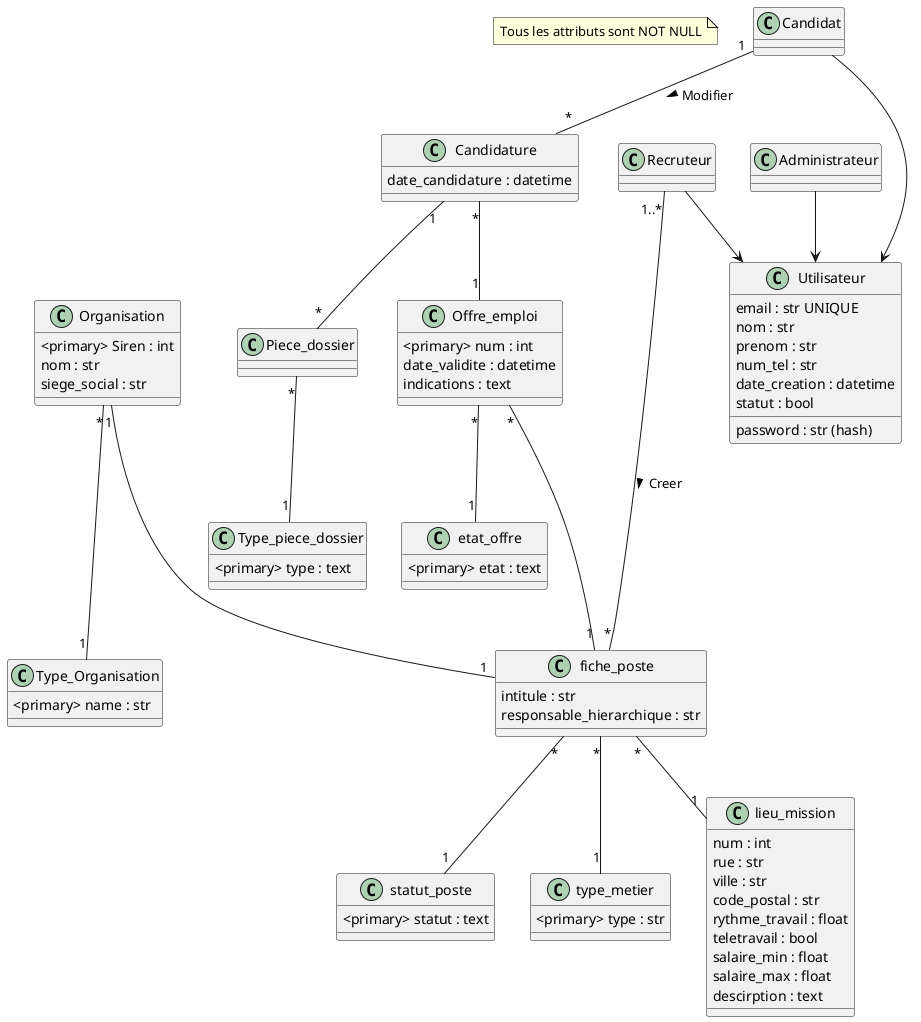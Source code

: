 @startuml

note "Tous les attributs sont NOT NULL" as note

class Organisation{
  <primary> Siren : int
  nom : str
  siege_social : str
}

class Type_Organisation{
  <primary> name : str
}

class Offre_emploi {
  <primary> num : int
  date_validite : datetime
  indications : text
}

class etat_offre{
  <primary> etat : text
}


class fiche_poste {
  intitule : str
  responsable_hierarchique : str
  
}

class statut_poste{
  <primary> statut : text
}

class type_metier{
  <primary> type : str
}

class lieu_mission{
  num : int
  rue : str
  ville : str
  code_postal : str
  rythme_travail : float
  teletravail : bool
  salaire_min : float
  salaire_max : float
  descirption : text  
}

class Utilisateur{
  email : str UNIQUE
  nom : str
  prenom : str
  num_tel : str
  date_creation : datetime
  statut : bool
  password : str (hash)
}

class Administrateur{
  
}

class Recruteur{
  
}

class Candidat{
  
}

class Candidature{
  date_candidature : datetime
}

class Type_piece_dossier{
  <primary> type : text
}

class Piece_dossier{
}


Organisation "*" --- "1" Type_Organisation
Organisation "1" --- "1" fiche_poste
Offre_emploi "*" -- "1" etat_offre
fiche_poste "*" -- "1" statut_poste
fiche_poste "*" -- "1" type_metier
fiche_poste "*" -- "1" lieu_mission
Offre_emploi "*" --- "1" fiche_poste
Administrateur --> Utilisateur
Recruteur --> Utilisateur
Candidat ---> Utilisateur
Recruteur "1..*" --- "*" fiche_poste : "Creer >"
Candidature "1" -- "*" Piece_dossier
Piece_dossier "*" -- "1" Type_piece_dossier
Candidature "*" -- "1" Offre_emploi
Candidat "1" -- "*" Candidature : "Modifier >"


@enduml

